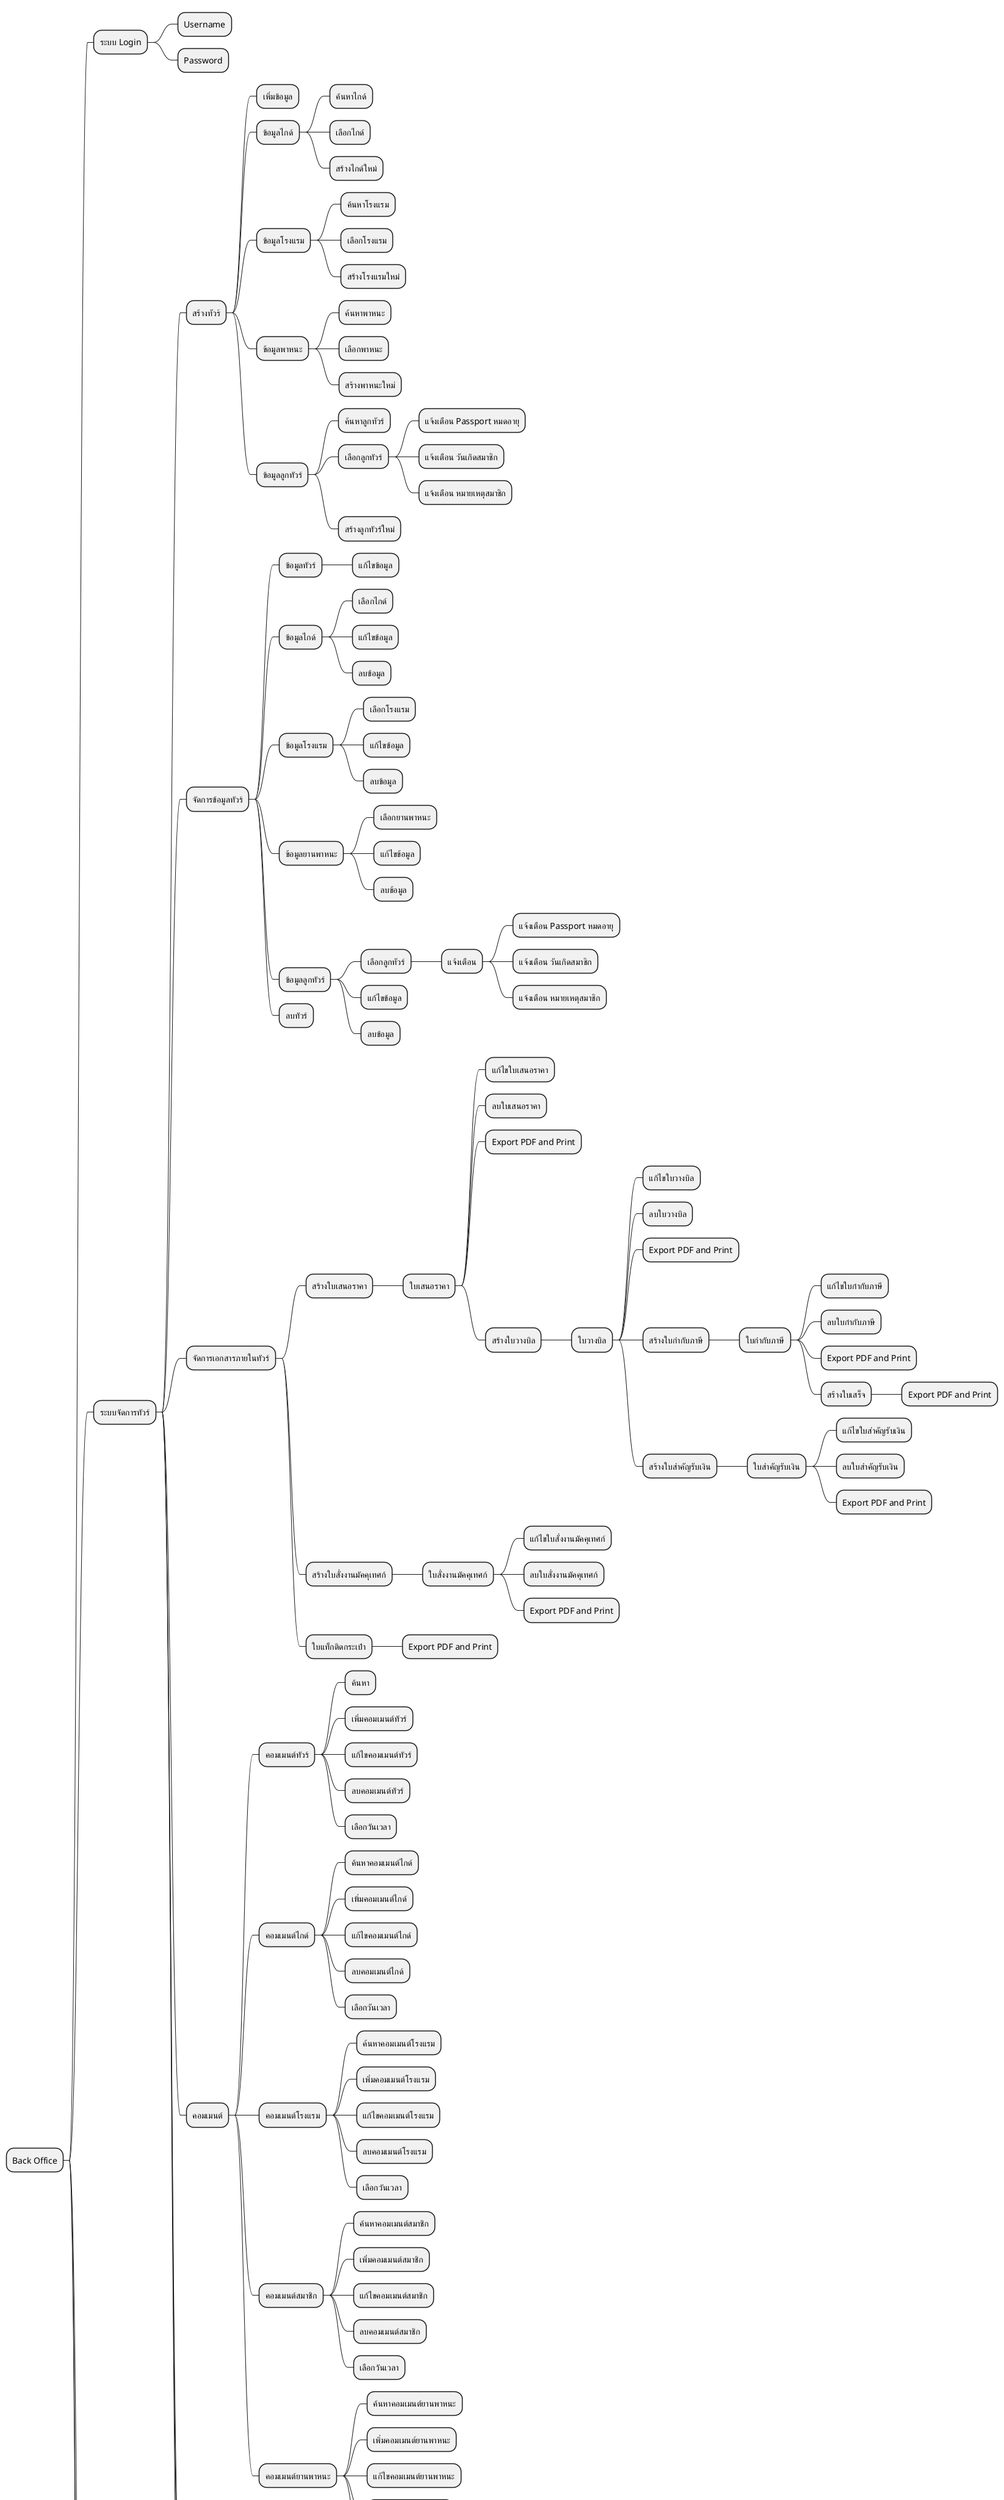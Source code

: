 @startmindmap
* Back Office

** ระบบ Login
*** Username
*** Password
** ระบบจัดการทัวร์
*** สร้างทัวร์
**** เพิ่มข้อมูล
**** ข้อมูลไกด์
***** ค้นหาไกด์
***** เลือกไกด์
***** สร้างไกด์ใหม่
**** ข้อมูลโรงแรม
***** ค้นหาโรงแรม
***** เลือกโรงแรม
***** สร้างโรงแรมใหม่
**** ข้อมูลพาหนะ
***** ค้นหาพาหนะ
***** เลือกพาหนะ
***** สร้างพาหนะใหม่
**** ข้อมูลลูกทัวร์
***** ค้นหาลูกทัวร์
***** เลือกลูกทัวร์
****** แจ้งเตือน Passport หมดอายุ
****** แจ้งเตือน วันเกิดสมาชิก
****** แจ้งเตือน หมายเหตุสมาชิก
***** สร้างลูกทัวร์ใหม่
' **** ยกเลิกการสร้างทัวร์
*** จัดการข้อมูลทัวร์
**** ข้อมูลทัวร์
***** แก้ไขข้อมูล
**** ข้อมูลไกด์
***** เลือกไกด์
***** แก้ไขข้อมูล
***** ลบข้อมูล
**** ข้อมูลโรงแรม
***** เลือกโรงแรม
***** แก้ไขข้อมูล
***** ลบข้อมูล
**** ข้อมูลยานพาหนะ
***** เลือกยานพาหนะ
***** แก้ไขข้อมูล
***** ลบข้อมูล
**** ข้อมูลลูกทัวร์
***** เลือกลูกทัวร์
****** แจ้งเตือน
******* แจ้งเตือน Passport หมดอายุ
******* แจ้งเตือน วันเกิดสมาชิก
******* แจ้งเตือน หมายเหตุสมาชิก
***** แก้ไขข้อมูล
***** ลบข้อมูล
**** ลบทัวร์
*** จัดการเอกสารภายในทัวร์
**** สร้างใบเสนอราคา
***** ใบเสนอราคา
****** แก้ไขใบเสนอราคา
****** ลบใบเสนอราคา
****** Export PDF and Print
****** สร้างใบวางบิล
******* ใบวางบิล
******** แก้ไขใบวางบิล
******** ลบใบวางบิล
******** Export PDF and Print
******** สร้างใบกำกับภาษี
********* ใบกำกับภาษี
********** แก้ไขใบกำกับภาษี
********** ลบใบกำกับภาษี
********** Export PDF and Print
********** สร้างใบเสร็จ
*********** Export PDF and Print
******** สร้างใบสำคัญรับเงิน
********* ใบสำคัญรับเงิน
********** แก้ไขใบสำคัญรับเงิน
********** ลบใบสำคัญรับเงิน
********** Export PDF and Print
**** สร้างใบสั่งงานมัคคุเทศก์
***** ใบสั่งงานมัคคุเทศก์
****** แก้ไขใบสั่งงานมัคคุเทศก์
****** ลบใบสั่งงานมัคคุเทศก์
****** Export PDF and Print
**** ใบแท็กติดกระเป๋า
***** Export PDF and Print
*** คอมเมนต์
**** คอมเมนต์ทัวร์
***** ค้นหา
***** เพิ่มคอมเมนต์ทัวร์
***** แก้ไขคอมเมนต์ทัวร์
***** ลบคอมเมนต์ทัวร์
***** เลือกวันเวลา
**** คอมเมนต์ไกด์
***** ค้นหาคอมเมนต์ไกด์
***** เพิ่มคอมเมนต์ไกด์
***** แก้ไขคอมเมนต์ไกด์
***** ลบคอมเมนต์ไกด์
***** เลือกวันเวลา
**** คอมเมนต์โรงแรม
***** ค้นหาคอมเมนต์โรงแรม
***** เพิ่มคอมเมนต์โรงแรม
***** แก้ไขคอมเมนต์โรงแรม
***** ลบคอมเมนต์โรงแรม
***** เลือกวันเวลา
**** คอมเมนต์สมาชิก
***** ค้นหาคอมเมนต์สมาชิก
***** เพิ่มคอมเมนต์สมาชิก
***** แก้ไขคอมเมนต์สมาชิก
***** ลบคอมเมนต์สมาชิก
***** เลือกวันเวลา
**** คอมเมนต์ยานพาหนะ
***** ค้นหาคอมเมนต์ยานพาหนะ
***** เพิ่มคอมเมนต์ยานพาหนะ
***** แก้ไขคอมเมนต์ยานพาหนะ
***** ลบคอมเมนต์ยานพาหนะ
***** เลือกวันเวลา
*** แจ้งเตือน
**** แจ้งเตือน Passport ลูกทัวร์หมดอายุ (ไม่มั่นใจ*)
*** Export ข้อมูลทัวร์เป็น PDF และ Print
*** สถานะทัวร์
**** กำลังรอ
**** พร้อม
**** จบทริป
** จัดการข้อมูลในระบบ
*** ข้อมูลพนักงาน
**** ค้นหา
**** เพิ่ม
**** แก้ไข
**** ลบ
**** ระดับพนักงาน
***** ระดับหนึ่ง
****** สิทธิ์สร้างแอคเคาท์ใหม่
****** สิทธิ์อนุมัติใบ 1 2 3 ฯ
****** สิทธิ์ในการทำสิ่งต่าง ๆ
***** ระดับสอง
***** ระดับสาม
***** ระดับสี่
***** ระดับห้า
*** ข้อมูลไกด์
**** ค้นหา
**** เพิ่ม
**** แก้ไข
**** ลบ
**** คอมเมนต์
***** เพิ่ม
***** แก้ไข
***** ลบ
*** ข้อมูลโรงแรม
**** ค้นหา
**** เพิ่ม
**** แก้ไข
**** ลบ
**** คอมเมนต์
***** เพิ่ม
***** แก้ไข
***** ลบ
*** ข้อมูลพาหนะ
**** ค้นหา
**** เพิ่ม
**** แก้ไข
**** ลบ
**** คอมเมนต์
***** เพิ่ม
***** แก้ไข
***** ลบ
*** ข้อมูลลูกทัวร์
**** ค้นหา
**** เพิ่ม
**** แก้ไข
**** ลบ
**** คอมเมนต์
***** เพิ่ม
***** แก้ไข
***** ลบ

** การเงินของบริษัท
*** สร้างใบเบิกค่าใช้จ่าย
**** ใบเบิกเงินสดย่อย
***** แก้ไขใบเบิกเงินสดย่อย
***** ลบใบเบิกเงินสดย่อย
***** Print and export to PDF
***** ออกใบเคลียร์
****** ใบเคลียร์เงินสด
******* แก้ไขใบเคลียร์เงินสด
******* ลบใบเคลียร์เงินสด
******* Print and export to PDF

** รายงานรายรับรายจ่าย
*** ค้นหา
*** แสดงแบบรายวัน
*** แสดงแบบรายรายเดือน
*** แสดงแบบรายปี
*** แสดงแบบรายเดือนแบบวัน
*** Export to Excel
@endmindmap